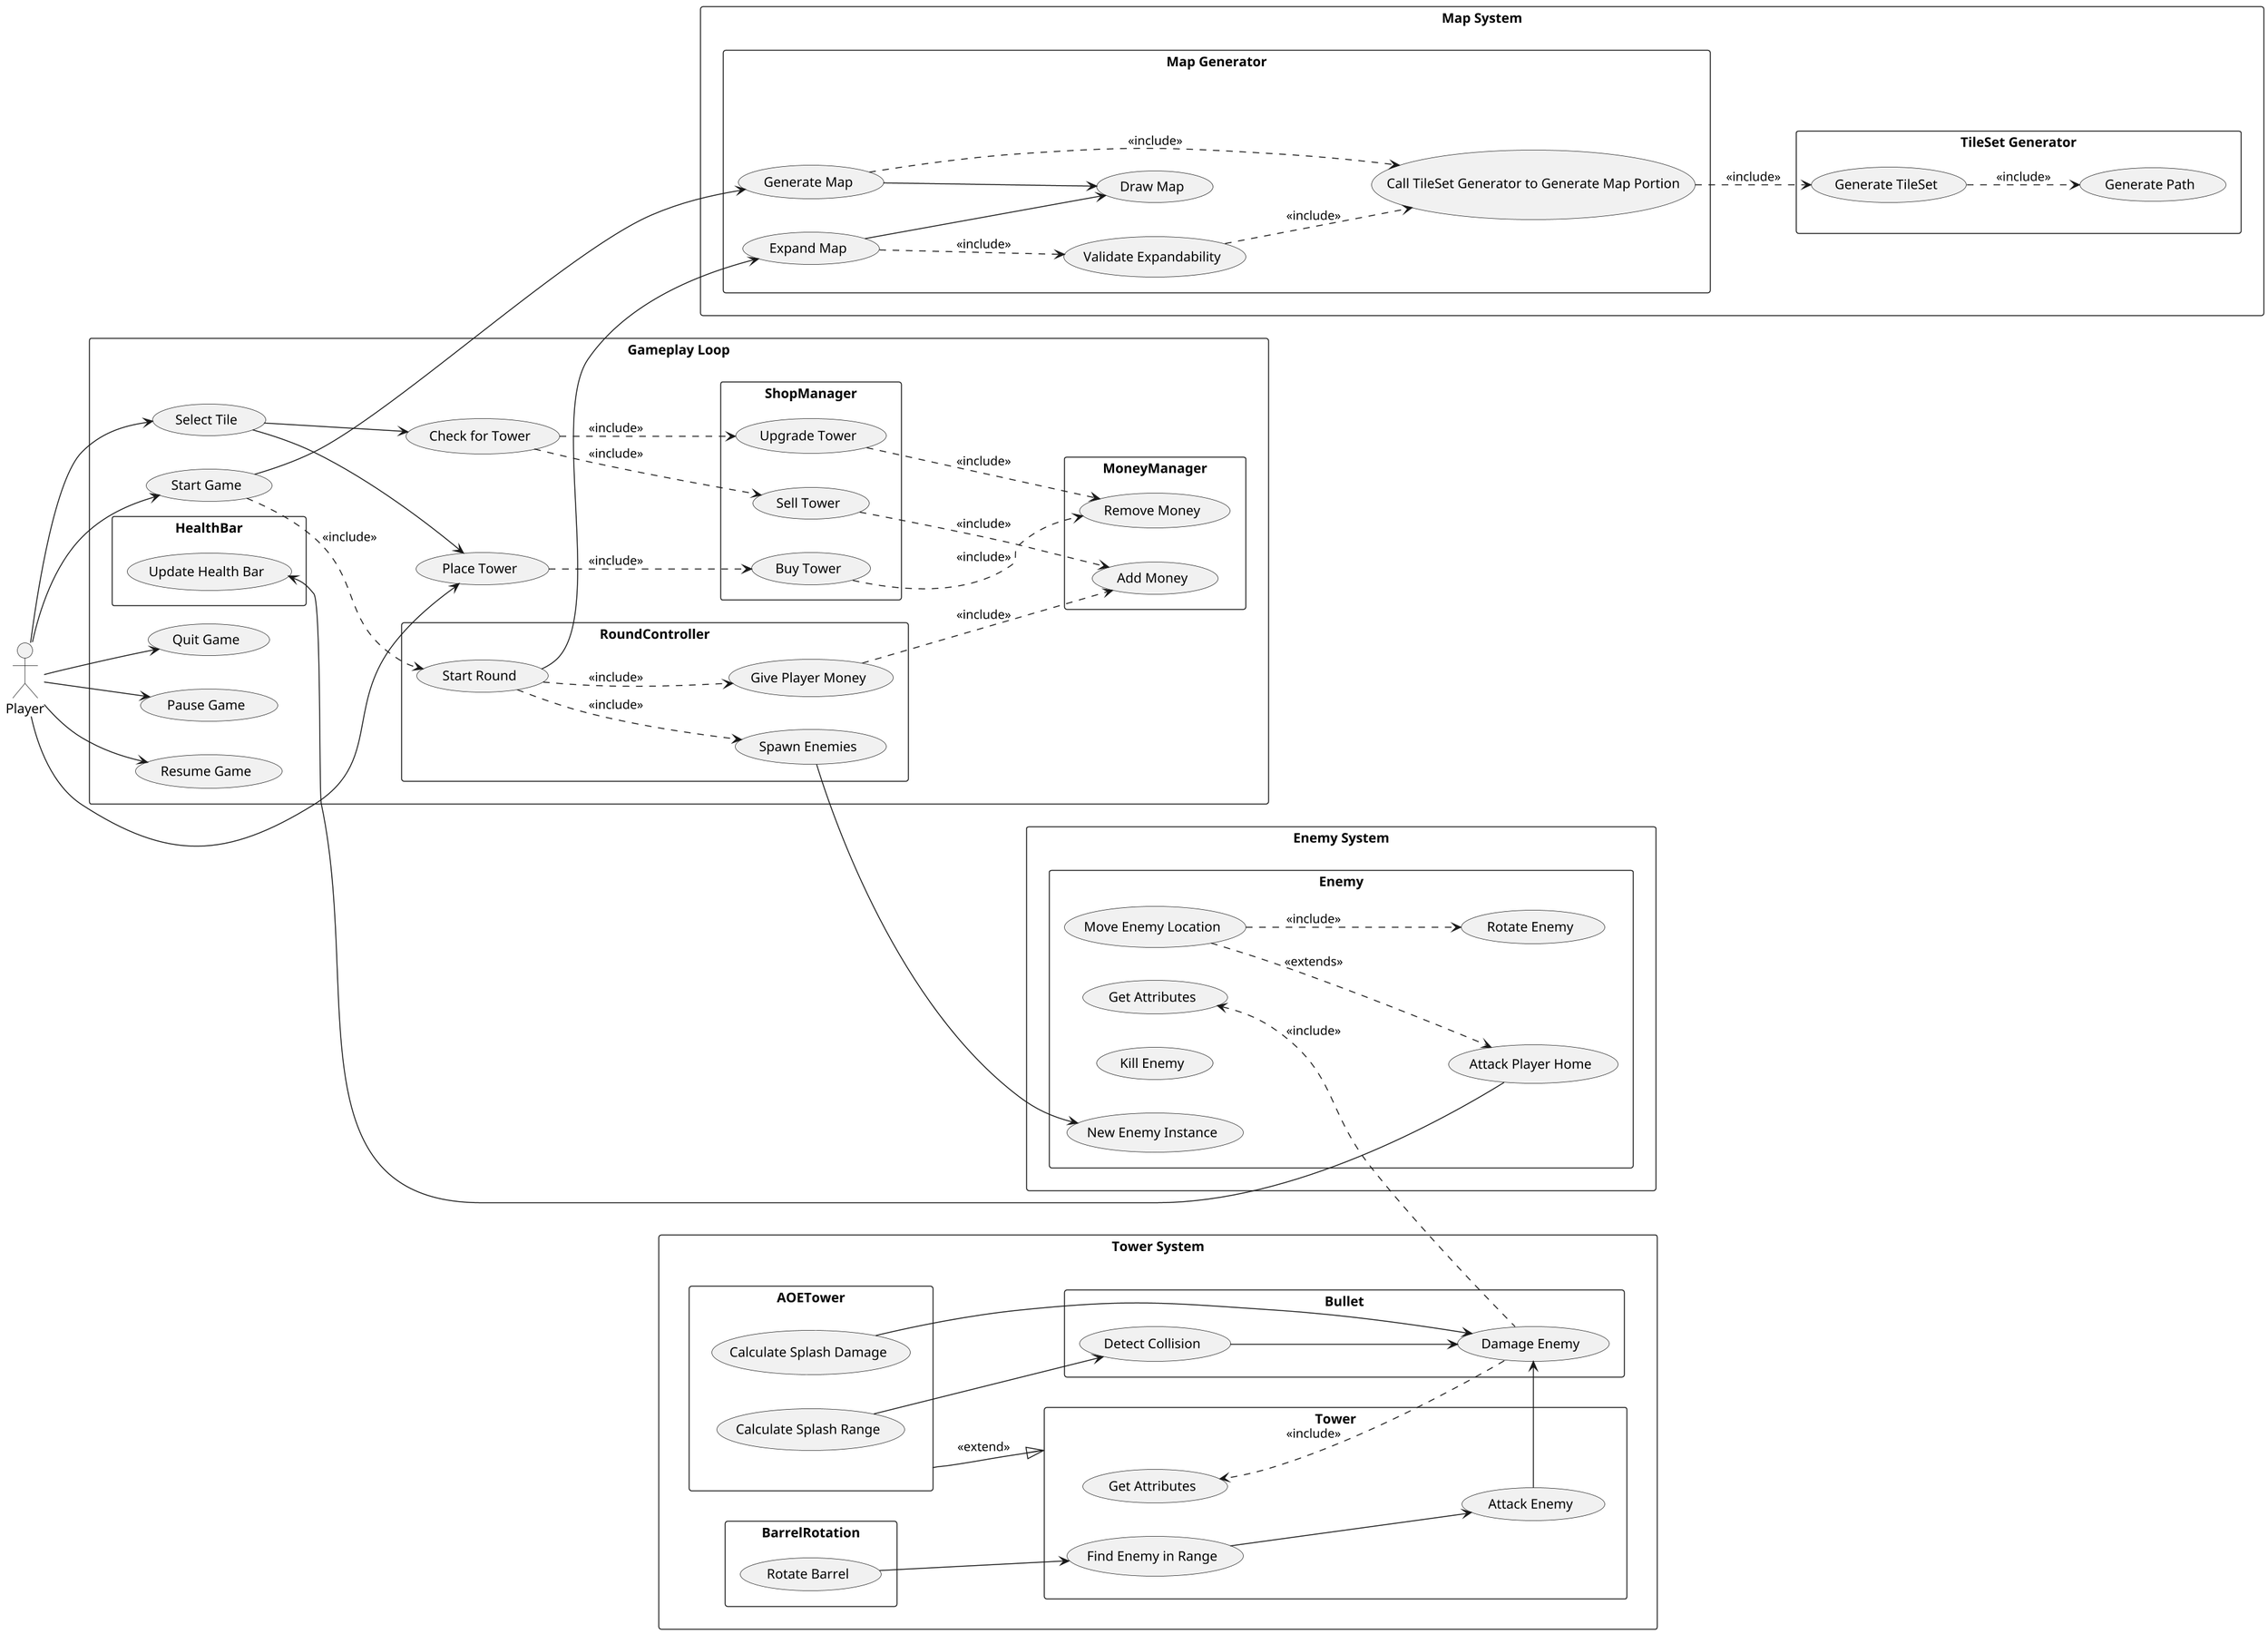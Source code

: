 @startuml
scale 1.5
left to right direction
skinparam packageStyle rect
actor "Player" as user

rectangle "Map System" as map_system {
  rectangle "Map Generator" as mapgen {
    (Generate Map) as (genMap)
    (Expand Map) as (expandMap)
    (Draw Map) as (drawMap)
    (Validate Expandability) as (validateExpansion)
    (Call TileSet Generator to Generate Map Portion) as (callTileSet)
  }

  rectangle "TileSet Generator" as tileset {
    (Generate TileSet) as (genTileSet)
    (Generate Path) as (genPath)
  }

  (genMap) --> (drawMap)
  (expandMap) --> (drawMap)
  (expandMap)..> (validateExpansion): <<include>>
  (validateExpansion)..> (callTileSet): <<include>>
  (genMap)..> (callTileSet): <<include>>

  (callTileSet)..> (genTileSet): <<include>>
  (genTileSet)..> (genPath): <<include>>
}

rectangle "Enemy System" as enemy_system {
  rectangle "Enemy" as enemy {
    (Get Attributes) as getEnemyAttributes
    (Move Enemy Location) as moveEnemy
    (Attack Player Home) as attackHome
    (Kill Enemy) as killEnemy
    (Rotate Enemy) as rotateEnemy
    (New Enemy Instance) as newEnemy
  }
  
  moveEnemy ..> rotateEnemy: <<include>>
  moveEnemy ..> attackHome: <<extends>>

}

rectangle "Tower System" as tower_system {
  rectangle "Tower" as tower {
    (Get Attributes) as getTowerAttributes
    (Attack Enemy) as attackEnemy
    (Find Enemy in Range) as findEnemy
  }

  rectangle "Bullet" as bullet {
    (Detect Collision) as detectCollision
    (Damage Enemy) as damageEnemy
  }

  rectangle "BarrelRotation" as barrelRotation {
    (Rotate Barrel) as rotateBarrel
  }

  rectangle "AOETower" as aoeTower {
    (Calculate Splash Damage) as splashDamage
    (Calculate Splash Range) as splashRange
  }

  aoeTower --|> tower: <<extend>>
  rotateBarrel --> findEnemy
  findEnemy --> attackEnemy
  attackEnemy --> damageEnemy
  damageEnemy ..> getTowerAttributes: <<include>>
  detectCollision --> damageEnemy
  splashRange --> detectCollision
  splashDamage --> damageEnemy
}

rectangle "Gameplay Loop" as gameplay {
  rectangle "RoundController" as roundController {
    (Start Round) as startRound
    (Spawn Enemies) as spawnEnemies
    (Give Player Money) as givePlayerMoney
  }
  rectangle "ShopManager" as shopManager {
    (Buy Tower) as buyTower
    (Sell Tower) as sellTower
    (Upgrade Tower) as upgradeTower
  }
  rectangle "MoneyManager" as moneyManager {
    (Add Money) as addMoney
    (Remove Money) as removeMoney
  }
  rectangle "HealthBar" as healthBar {
    (Update Health Bar) as updateHealthBar
  }

  (Start Game) as startGame
  (Quit Game) as quitGame
  (Pause Game) as pauseGame
  (Resume Game) as resumeGame
  (Select Tile) as selectMapTile
  (Check for Tower) as checkTowerPresence
  (Place Tower) as placeTower
  startGame ..> startRound: <<include>>
  startRound ..> spawnEnemies: <<include>>
  startRound ..> givePlayerMoney: <<include>>
  givePlayerMoney ..> addMoney: <<include>>
  sellTower ..> addMoney: <<include>>
  buyTower ..> removeMoney: <<include>>
  upgradeTower ..> removeMoney: <<include>>
  placeTower ..> buyTower: <<include>>
  selectMapTile --> placeTower
  selectMapTile --> checkTowerPresence
  checkTowerPresence ..> sellTower: <<include>>
  checkTowerPresence ..> upgradeTower: <<include>>

  user --> startGame
  user --> quitGame
  user --> pauseGame
  user --> resumeGame
  user --> selectMapTile
  user --> placeTower
}


getEnemyAttributes <.. damageEnemy: <<include>>
startGame --> genMap
startRound --> expandMap
attackHome --> updateHealthBar
spawnEnemies --> newEnemy

@enduml